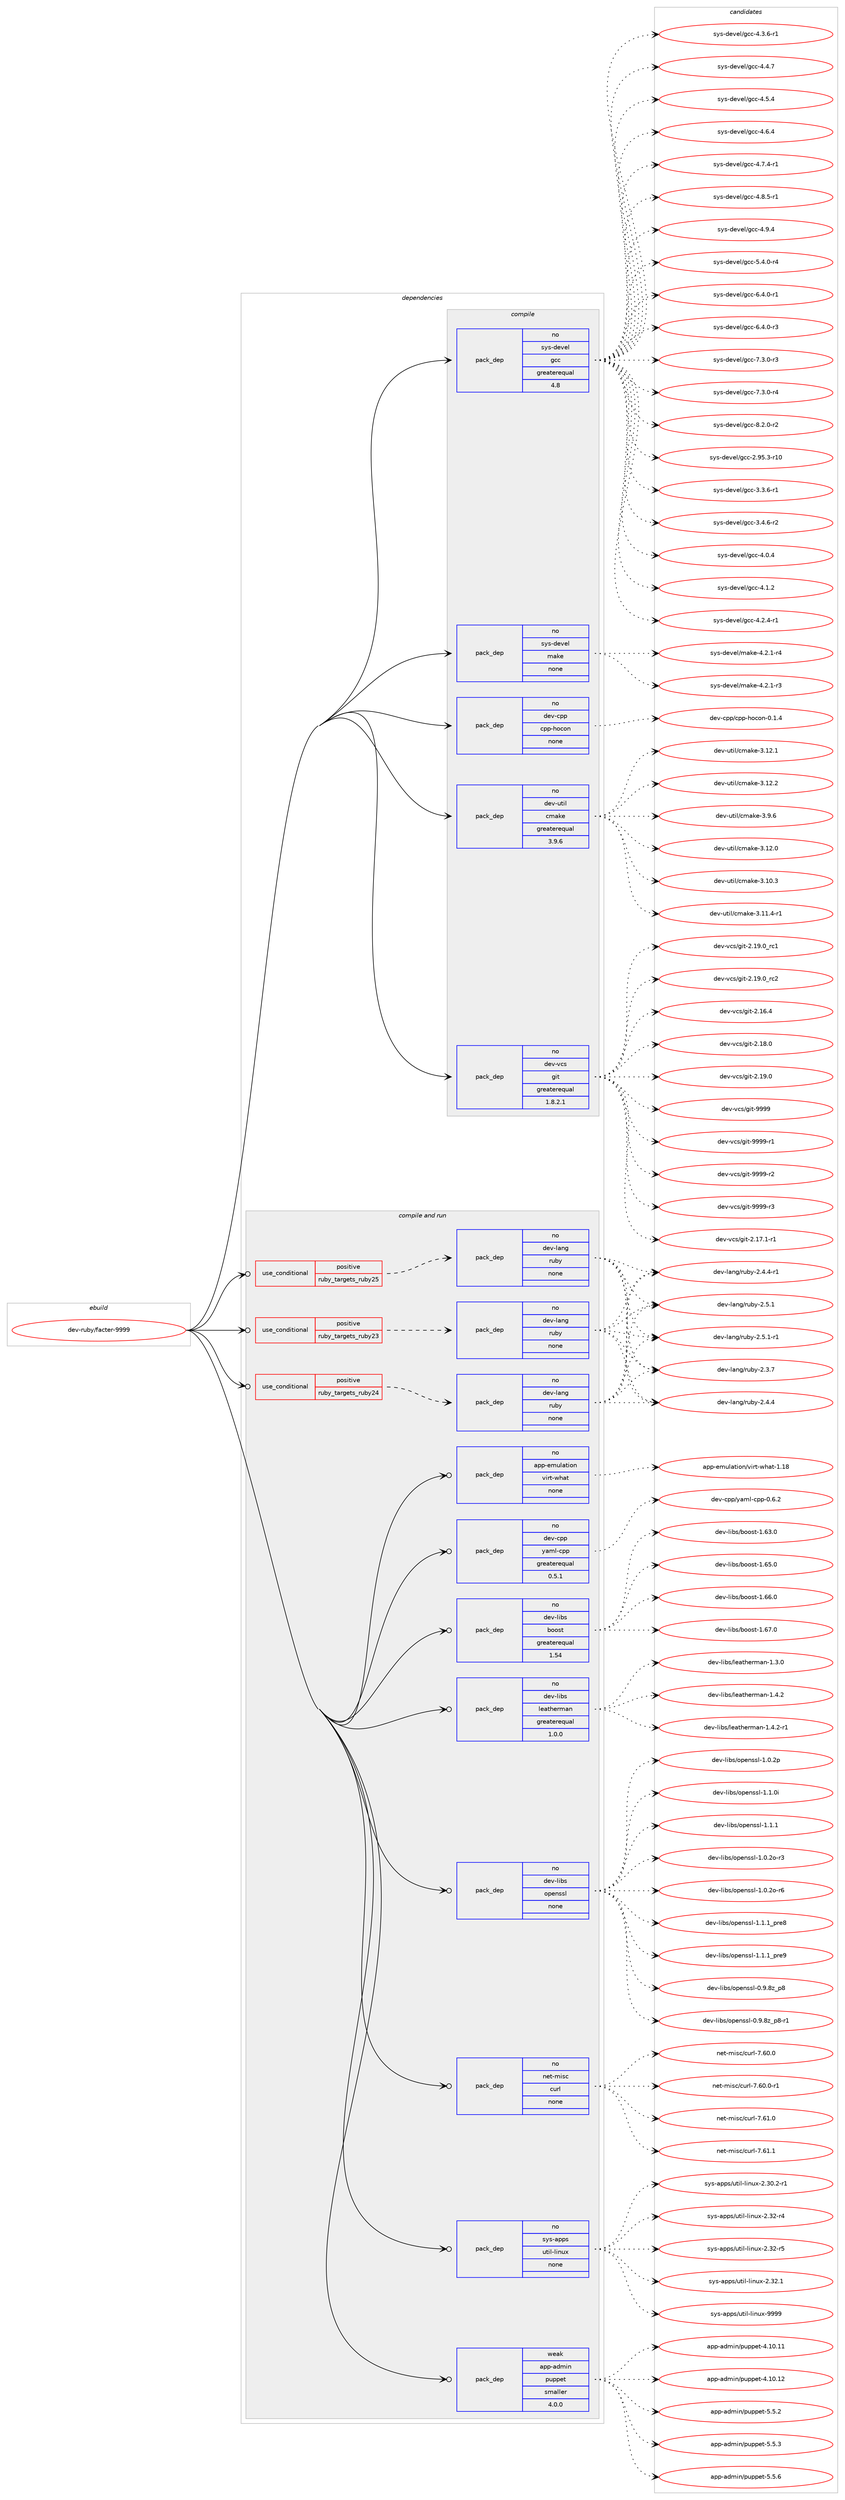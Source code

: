 digraph prolog {

# *************
# Graph options
# *************

newrank=true;
concentrate=true;
compound=true;
graph [rankdir=LR,fontname=Helvetica,fontsize=10,ranksep=1.5];#, ranksep=2.5, nodesep=0.2];
edge  [arrowhead=vee];
node  [fontname=Helvetica,fontsize=10];

# **********
# The ebuild
# **********

subgraph cluster_leftcol {
color=gray;
rank=same;
label=<<i>ebuild</i>>;
id [label="dev-ruby/facter-9999", color=red, width=4, href="../dev-ruby/facter-9999.svg"];
}

# ****************
# The dependencies
# ****************

subgraph cluster_midcol {
color=gray;
label=<<i>dependencies</i>>;
subgraph cluster_compile {
fillcolor="#eeeeee";
style=filled;
label=<<i>compile</i>>;
subgraph pack2692 {
dependency4072 [label=<<TABLE BORDER="0" CELLBORDER="1" CELLSPACING="0" CELLPADDING="4" WIDTH="220"><TR><TD ROWSPAN="6" CELLPADDING="30">pack_dep</TD></TR><TR><TD WIDTH="110">no</TD></TR><TR><TD>dev-cpp</TD></TR><TR><TD>cpp-hocon</TD></TR><TR><TD>none</TD></TR><TR><TD></TD></TR></TABLE>>, shape=none, color=blue];
}
id:e -> dependency4072:w [weight=20,style="solid",arrowhead="vee"];
subgraph pack2693 {
dependency4073 [label=<<TABLE BORDER="0" CELLBORDER="1" CELLSPACING="0" CELLPADDING="4" WIDTH="220"><TR><TD ROWSPAN="6" CELLPADDING="30">pack_dep</TD></TR><TR><TD WIDTH="110">no</TD></TR><TR><TD>dev-util</TD></TR><TR><TD>cmake</TD></TR><TR><TD>greaterequal</TD></TR><TR><TD>3.9.6</TD></TR></TABLE>>, shape=none, color=blue];
}
id:e -> dependency4073:w [weight=20,style="solid",arrowhead="vee"];
subgraph pack2694 {
dependency4074 [label=<<TABLE BORDER="0" CELLBORDER="1" CELLSPACING="0" CELLPADDING="4" WIDTH="220"><TR><TD ROWSPAN="6" CELLPADDING="30">pack_dep</TD></TR><TR><TD WIDTH="110">no</TD></TR><TR><TD>dev-vcs</TD></TR><TR><TD>git</TD></TR><TR><TD>greaterequal</TD></TR><TR><TD>1.8.2.1</TD></TR></TABLE>>, shape=none, color=blue];
}
id:e -> dependency4074:w [weight=20,style="solid",arrowhead="vee"];
subgraph pack2695 {
dependency4075 [label=<<TABLE BORDER="0" CELLBORDER="1" CELLSPACING="0" CELLPADDING="4" WIDTH="220"><TR><TD ROWSPAN="6" CELLPADDING="30">pack_dep</TD></TR><TR><TD WIDTH="110">no</TD></TR><TR><TD>sys-devel</TD></TR><TR><TD>gcc</TD></TR><TR><TD>greaterequal</TD></TR><TR><TD>4.8</TD></TR></TABLE>>, shape=none, color=blue];
}
id:e -> dependency4075:w [weight=20,style="solid",arrowhead="vee"];
subgraph pack2696 {
dependency4076 [label=<<TABLE BORDER="0" CELLBORDER="1" CELLSPACING="0" CELLPADDING="4" WIDTH="220"><TR><TD ROWSPAN="6" CELLPADDING="30">pack_dep</TD></TR><TR><TD WIDTH="110">no</TD></TR><TR><TD>sys-devel</TD></TR><TR><TD>make</TD></TR><TR><TD>none</TD></TR><TR><TD></TD></TR></TABLE>>, shape=none, color=blue];
}
id:e -> dependency4076:w [weight=20,style="solid",arrowhead="vee"];
}
subgraph cluster_compileandrun {
fillcolor="#eeeeee";
style=filled;
label=<<i>compile and run</i>>;
subgraph cond1298 {
dependency4077 [label=<<TABLE BORDER="0" CELLBORDER="1" CELLSPACING="0" CELLPADDING="4"><TR><TD ROWSPAN="3" CELLPADDING="10">use_conditional</TD></TR><TR><TD>positive</TD></TR><TR><TD>ruby_targets_ruby23</TD></TR></TABLE>>, shape=none, color=red];
subgraph pack2697 {
dependency4078 [label=<<TABLE BORDER="0" CELLBORDER="1" CELLSPACING="0" CELLPADDING="4" WIDTH="220"><TR><TD ROWSPAN="6" CELLPADDING="30">pack_dep</TD></TR><TR><TD WIDTH="110">no</TD></TR><TR><TD>dev-lang</TD></TR><TR><TD>ruby</TD></TR><TR><TD>none</TD></TR><TR><TD></TD></TR></TABLE>>, shape=none, color=blue];
}
dependency4077:e -> dependency4078:w [weight=20,style="dashed",arrowhead="vee"];
}
id:e -> dependency4077:w [weight=20,style="solid",arrowhead="odotvee"];
subgraph cond1299 {
dependency4079 [label=<<TABLE BORDER="0" CELLBORDER="1" CELLSPACING="0" CELLPADDING="4"><TR><TD ROWSPAN="3" CELLPADDING="10">use_conditional</TD></TR><TR><TD>positive</TD></TR><TR><TD>ruby_targets_ruby24</TD></TR></TABLE>>, shape=none, color=red];
subgraph pack2698 {
dependency4080 [label=<<TABLE BORDER="0" CELLBORDER="1" CELLSPACING="0" CELLPADDING="4" WIDTH="220"><TR><TD ROWSPAN="6" CELLPADDING="30">pack_dep</TD></TR><TR><TD WIDTH="110">no</TD></TR><TR><TD>dev-lang</TD></TR><TR><TD>ruby</TD></TR><TR><TD>none</TD></TR><TR><TD></TD></TR></TABLE>>, shape=none, color=blue];
}
dependency4079:e -> dependency4080:w [weight=20,style="dashed",arrowhead="vee"];
}
id:e -> dependency4079:w [weight=20,style="solid",arrowhead="odotvee"];
subgraph cond1300 {
dependency4081 [label=<<TABLE BORDER="0" CELLBORDER="1" CELLSPACING="0" CELLPADDING="4"><TR><TD ROWSPAN="3" CELLPADDING="10">use_conditional</TD></TR><TR><TD>positive</TD></TR><TR><TD>ruby_targets_ruby25</TD></TR></TABLE>>, shape=none, color=red];
subgraph pack2699 {
dependency4082 [label=<<TABLE BORDER="0" CELLBORDER="1" CELLSPACING="0" CELLPADDING="4" WIDTH="220"><TR><TD ROWSPAN="6" CELLPADDING="30">pack_dep</TD></TR><TR><TD WIDTH="110">no</TD></TR><TR><TD>dev-lang</TD></TR><TR><TD>ruby</TD></TR><TR><TD>none</TD></TR><TR><TD></TD></TR></TABLE>>, shape=none, color=blue];
}
dependency4081:e -> dependency4082:w [weight=20,style="dashed",arrowhead="vee"];
}
id:e -> dependency4081:w [weight=20,style="solid",arrowhead="odotvee"];
subgraph pack2700 {
dependency4083 [label=<<TABLE BORDER="0" CELLBORDER="1" CELLSPACING="0" CELLPADDING="4" WIDTH="220"><TR><TD ROWSPAN="6" CELLPADDING="30">pack_dep</TD></TR><TR><TD WIDTH="110">no</TD></TR><TR><TD>app-emulation</TD></TR><TR><TD>virt-what</TD></TR><TR><TD>none</TD></TR><TR><TD></TD></TR></TABLE>>, shape=none, color=blue];
}
id:e -> dependency4083:w [weight=20,style="solid",arrowhead="odotvee"];
subgraph pack2701 {
dependency4084 [label=<<TABLE BORDER="0" CELLBORDER="1" CELLSPACING="0" CELLPADDING="4" WIDTH="220"><TR><TD ROWSPAN="6" CELLPADDING="30">pack_dep</TD></TR><TR><TD WIDTH="110">no</TD></TR><TR><TD>dev-cpp</TD></TR><TR><TD>yaml-cpp</TD></TR><TR><TD>greaterequal</TD></TR><TR><TD>0.5.1</TD></TR></TABLE>>, shape=none, color=blue];
}
id:e -> dependency4084:w [weight=20,style="solid",arrowhead="odotvee"];
subgraph pack2702 {
dependency4085 [label=<<TABLE BORDER="0" CELLBORDER="1" CELLSPACING="0" CELLPADDING="4" WIDTH="220"><TR><TD ROWSPAN="6" CELLPADDING="30">pack_dep</TD></TR><TR><TD WIDTH="110">no</TD></TR><TR><TD>dev-libs</TD></TR><TR><TD>boost</TD></TR><TR><TD>greaterequal</TD></TR><TR><TD>1.54</TD></TR></TABLE>>, shape=none, color=blue];
}
id:e -> dependency4085:w [weight=20,style="solid",arrowhead="odotvee"];
subgraph pack2703 {
dependency4086 [label=<<TABLE BORDER="0" CELLBORDER="1" CELLSPACING="0" CELLPADDING="4" WIDTH="220"><TR><TD ROWSPAN="6" CELLPADDING="30">pack_dep</TD></TR><TR><TD WIDTH="110">no</TD></TR><TR><TD>dev-libs</TD></TR><TR><TD>leatherman</TD></TR><TR><TD>greaterequal</TD></TR><TR><TD>1.0.0</TD></TR></TABLE>>, shape=none, color=blue];
}
id:e -> dependency4086:w [weight=20,style="solid",arrowhead="odotvee"];
subgraph pack2704 {
dependency4087 [label=<<TABLE BORDER="0" CELLBORDER="1" CELLSPACING="0" CELLPADDING="4" WIDTH="220"><TR><TD ROWSPAN="6" CELLPADDING="30">pack_dep</TD></TR><TR><TD WIDTH="110">no</TD></TR><TR><TD>dev-libs</TD></TR><TR><TD>openssl</TD></TR><TR><TD>none</TD></TR><TR><TD></TD></TR></TABLE>>, shape=none, color=blue];
}
id:e -> dependency4087:w [weight=20,style="solid",arrowhead="odotvee"];
subgraph pack2705 {
dependency4088 [label=<<TABLE BORDER="0" CELLBORDER="1" CELLSPACING="0" CELLPADDING="4" WIDTH="220"><TR><TD ROWSPAN="6" CELLPADDING="30">pack_dep</TD></TR><TR><TD WIDTH="110">no</TD></TR><TR><TD>net-misc</TD></TR><TR><TD>curl</TD></TR><TR><TD>none</TD></TR><TR><TD></TD></TR></TABLE>>, shape=none, color=blue];
}
id:e -> dependency4088:w [weight=20,style="solid",arrowhead="odotvee"];
subgraph pack2706 {
dependency4089 [label=<<TABLE BORDER="0" CELLBORDER="1" CELLSPACING="0" CELLPADDING="4" WIDTH="220"><TR><TD ROWSPAN="6" CELLPADDING="30">pack_dep</TD></TR><TR><TD WIDTH="110">no</TD></TR><TR><TD>sys-apps</TD></TR><TR><TD>util-linux</TD></TR><TR><TD>none</TD></TR><TR><TD></TD></TR></TABLE>>, shape=none, color=blue];
}
id:e -> dependency4089:w [weight=20,style="solid",arrowhead="odotvee"];
subgraph pack2707 {
dependency4090 [label=<<TABLE BORDER="0" CELLBORDER="1" CELLSPACING="0" CELLPADDING="4" WIDTH="220"><TR><TD ROWSPAN="6" CELLPADDING="30">pack_dep</TD></TR><TR><TD WIDTH="110">weak</TD></TR><TR><TD>app-admin</TD></TR><TR><TD>puppet</TD></TR><TR><TD>smaller</TD></TR><TR><TD>4.0.0</TD></TR></TABLE>>, shape=none, color=blue];
}
id:e -> dependency4090:w [weight=20,style="solid",arrowhead="odotvee"];
}
subgraph cluster_run {
fillcolor="#eeeeee";
style=filled;
label=<<i>run</i>>;
}
}

# **************
# The candidates
# **************

subgraph cluster_choices {
rank=same;
color=gray;
label=<<i>candidates</i>>;

subgraph choice2692 {
color=black;
nodesep=1;
choice100101118459911211247991121124510411199111110454846494652 [label="dev-cpp/cpp-hocon-0.1.4", color=red, width=4,href="../dev-cpp/cpp-hocon-0.1.4.svg"];
dependency4072:e -> choice100101118459911211247991121124510411199111110454846494652:w [style=dotted,weight="100"];
}
subgraph choice2693 {
color=black;
nodesep=1;
choice1001011184511711610510847991099710710145514649504648 [label="dev-util/cmake-3.12.0", color=red, width=4,href="../dev-util/cmake-3.12.0.svg"];
choice1001011184511711610510847991099710710145514649484651 [label="dev-util/cmake-3.10.3", color=red, width=4,href="../dev-util/cmake-3.10.3.svg"];
choice10010111845117116105108479910997107101455146494946524511449 [label="dev-util/cmake-3.11.4-r1", color=red, width=4,href="../dev-util/cmake-3.11.4-r1.svg"];
choice1001011184511711610510847991099710710145514649504649 [label="dev-util/cmake-3.12.1", color=red, width=4,href="../dev-util/cmake-3.12.1.svg"];
choice1001011184511711610510847991099710710145514649504650 [label="dev-util/cmake-3.12.2", color=red, width=4,href="../dev-util/cmake-3.12.2.svg"];
choice10010111845117116105108479910997107101455146574654 [label="dev-util/cmake-3.9.6", color=red, width=4,href="../dev-util/cmake-3.9.6.svg"];
dependency4073:e -> choice1001011184511711610510847991099710710145514649504648:w [style=dotted,weight="100"];
dependency4073:e -> choice1001011184511711610510847991099710710145514649484651:w [style=dotted,weight="100"];
dependency4073:e -> choice10010111845117116105108479910997107101455146494946524511449:w [style=dotted,weight="100"];
dependency4073:e -> choice1001011184511711610510847991099710710145514649504649:w [style=dotted,weight="100"];
dependency4073:e -> choice1001011184511711610510847991099710710145514649504650:w [style=dotted,weight="100"];
dependency4073:e -> choice10010111845117116105108479910997107101455146574654:w [style=dotted,weight="100"];
}
subgraph choice2694 {
color=black;
nodesep=1;
choice100101118451189911547103105116455046495546494511449 [label="dev-vcs/git-2.17.1-r1", color=red, width=4,href="../dev-vcs/git-2.17.1-r1.svg"];
choice10010111845118991154710310511645504649574648951149949 [label="dev-vcs/git-2.19.0_rc1", color=red, width=4,href="../dev-vcs/git-2.19.0_rc1.svg"];
choice10010111845118991154710310511645504649574648951149950 [label="dev-vcs/git-2.19.0_rc2", color=red, width=4,href="../dev-vcs/git-2.19.0_rc2.svg"];
choice10010111845118991154710310511645504649544652 [label="dev-vcs/git-2.16.4", color=red, width=4,href="../dev-vcs/git-2.16.4.svg"];
choice10010111845118991154710310511645504649564648 [label="dev-vcs/git-2.18.0", color=red, width=4,href="../dev-vcs/git-2.18.0.svg"];
choice10010111845118991154710310511645504649574648 [label="dev-vcs/git-2.19.0", color=red, width=4,href="../dev-vcs/git-2.19.0.svg"];
choice1001011184511899115471031051164557575757 [label="dev-vcs/git-9999", color=red, width=4,href="../dev-vcs/git-9999.svg"];
choice10010111845118991154710310511645575757574511449 [label="dev-vcs/git-9999-r1", color=red, width=4,href="../dev-vcs/git-9999-r1.svg"];
choice10010111845118991154710310511645575757574511450 [label="dev-vcs/git-9999-r2", color=red, width=4,href="../dev-vcs/git-9999-r2.svg"];
choice10010111845118991154710310511645575757574511451 [label="dev-vcs/git-9999-r3", color=red, width=4,href="../dev-vcs/git-9999-r3.svg"];
dependency4074:e -> choice100101118451189911547103105116455046495546494511449:w [style=dotted,weight="100"];
dependency4074:e -> choice10010111845118991154710310511645504649574648951149949:w [style=dotted,weight="100"];
dependency4074:e -> choice10010111845118991154710310511645504649574648951149950:w [style=dotted,weight="100"];
dependency4074:e -> choice10010111845118991154710310511645504649544652:w [style=dotted,weight="100"];
dependency4074:e -> choice10010111845118991154710310511645504649564648:w [style=dotted,weight="100"];
dependency4074:e -> choice10010111845118991154710310511645504649574648:w [style=dotted,weight="100"];
dependency4074:e -> choice1001011184511899115471031051164557575757:w [style=dotted,weight="100"];
dependency4074:e -> choice10010111845118991154710310511645575757574511449:w [style=dotted,weight="100"];
dependency4074:e -> choice10010111845118991154710310511645575757574511450:w [style=dotted,weight="100"];
dependency4074:e -> choice10010111845118991154710310511645575757574511451:w [style=dotted,weight="100"];
}
subgraph choice2695 {
color=black;
nodesep=1;
choice1151211154510010111810110847103999945504657534651451144948 [label="sys-devel/gcc-2.95.3-r10", color=red, width=4,href="../sys-devel/gcc-2.95.3-r10.svg"];
choice115121115451001011181011084710399994551465146544511449 [label="sys-devel/gcc-3.3.6-r1", color=red, width=4,href="../sys-devel/gcc-3.3.6-r1.svg"];
choice115121115451001011181011084710399994551465246544511450 [label="sys-devel/gcc-3.4.6-r2", color=red, width=4,href="../sys-devel/gcc-3.4.6-r2.svg"];
choice11512111545100101118101108471039999455246484652 [label="sys-devel/gcc-4.0.4", color=red, width=4,href="../sys-devel/gcc-4.0.4.svg"];
choice11512111545100101118101108471039999455246494650 [label="sys-devel/gcc-4.1.2", color=red, width=4,href="../sys-devel/gcc-4.1.2.svg"];
choice115121115451001011181011084710399994552465046524511449 [label="sys-devel/gcc-4.2.4-r1", color=red, width=4,href="../sys-devel/gcc-4.2.4-r1.svg"];
choice115121115451001011181011084710399994552465146544511449 [label="sys-devel/gcc-4.3.6-r1", color=red, width=4,href="../sys-devel/gcc-4.3.6-r1.svg"];
choice11512111545100101118101108471039999455246524655 [label="sys-devel/gcc-4.4.7", color=red, width=4,href="../sys-devel/gcc-4.4.7.svg"];
choice11512111545100101118101108471039999455246534652 [label="sys-devel/gcc-4.5.4", color=red, width=4,href="../sys-devel/gcc-4.5.4.svg"];
choice11512111545100101118101108471039999455246544652 [label="sys-devel/gcc-4.6.4", color=red, width=4,href="../sys-devel/gcc-4.6.4.svg"];
choice115121115451001011181011084710399994552465546524511449 [label="sys-devel/gcc-4.7.4-r1", color=red, width=4,href="../sys-devel/gcc-4.7.4-r1.svg"];
choice115121115451001011181011084710399994552465646534511449 [label="sys-devel/gcc-4.8.5-r1", color=red, width=4,href="../sys-devel/gcc-4.8.5-r1.svg"];
choice11512111545100101118101108471039999455246574652 [label="sys-devel/gcc-4.9.4", color=red, width=4,href="../sys-devel/gcc-4.9.4.svg"];
choice115121115451001011181011084710399994553465246484511452 [label="sys-devel/gcc-5.4.0-r4", color=red, width=4,href="../sys-devel/gcc-5.4.0-r4.svg"];
choice115121115451001011181011084710399994554465246484511449 [label="sys-devel/gcc-6.4.0-r1", color=red, width=4,href="../sys-devel/gcc-6.4.0-r1.svg"];
choice115121115451001011181011084710399994554465246484511451 [label="sys-devel/gcc-6.4.0-r3", color=red, width=4,href="../sys-devel/gcc-6.4.0-r3.svg"];
choice115121115451001011181011084710399994555465146484511451 [label="sys-devel/gcc-7.3.0-r3", color=red, width=4,href="../sys-devel/gcc-7.3.0-r3.svg"];
choice115121115451001011181011084710399994555465146484511452 [label="sys-devel/gcc-7.3.0-r4", color=red, width=4,href="../sys-devel/gcc-7.3.0-r4.svg"];
choice115121115451001011181011084710399994556465046484511450 [label="sys-devel/gcc-8.2.0-r2", color=red, width=4,href="../sys-devel/gcc-8.2.0-r2.svg"];
dependency4075:e -> choice1151211154510010111810110847103999945504657534651451144948:w [style=dotted,weight="100"];
dependency4075:e -> choice115121115451001011181011084710399994551465146544511449:w [style=dotted,weight="100"];
dependency4075:e -> choice115121115451001011181011084710399994551465246544511450:w [style=dotted,weight="100"];
dependency4075:e -> choice11512111545100101118101108471039999455246484652:w [style=dotted,weight="100"];
dependency4075:e -> choice11512111545100101118101108471039999455246494650:w [style=dotted,weight="100"];
dependency4075:e -> choice115121115451001011181011084710399994552465046524511449:w [style=dotted,weight="100"];
dependency4075:e -> choice115121115451001011181011084710399994552465146544511449:w [style=dotted,weight="100"];
dependency4075:e -> choice11512111545100101118101108471039999455246524655:w [style=dotted,weight="100"];
dependency4075:e -> choice11512111545100101118101108471039999455246534652:w [style=dotted,weight="100"];
dependency4075:e -> choice11512111545100101118101108471039999455246544652:w [style=dotted,weight="100"];
dependency4075:e -> choice115121115451001011181011084710399994552465546524511449:w [style=dotted,weight="100"];
dependency4075:e -> choice115121115451001011181011084710399994552465646534511449:w [style=dotted,weight="100"];
dependency4075:e -> choice11512111545100101118101108471039999455246574652:w [style=dotted,weight="100"];
dependency4075:e -> choice115121115451001011181011084710399994553465246484511452:w [style=dotted,weight="100"];
dependency4075:e -> choice115121115451001011181011084710399994554465246484511449:w [style=dotted,weight="100"];
dependency4075:e -> choice115121115451001011181011084710399994554465246484511451:w [style=dotted,weight="100"];
dependency4075:e -> choice115121115451001011181011084710399994555465146484511451:w [style=dotted,weight="100"];
dependency4075:e -> choice115121115451001011181011084710399994555465146484511452:w [style=dotted,weight="100"];
dependency4075:e -> choice115121115451001011181011084710399994556465046484511450:w [style=dotted,weight="100"];
}
subgraph choice2696 {
color=black;
nodesep=1;
choice1151211154510010111810110847109971071014552465046494511451 [label="sys-devel/make-4.2.1-r3", color=red, width=4,href="../sys-devel/make-4.2.1-r3.svg"];
choice1151211154510010111810110847109971071014552465046494511452 [label="sys-devel/make-4.2.1-r4", color=red, width=4,href="../sys-devel/make-4.2.1-r4.svg"];
dependency4076:e -> choice1151211154510010111810110847109971071014552465046494511451:w [style=dotted,weight="100"];
dependency4076:e -> choice1151211154510010111810110847109971071014552465046494511452:w [style=dotted,weight="100"];
}
subgraph choice2697 {
color=black;
nodesep=1;
choice10010111845108971101034711411798121455046514655 [label="dev-lang/ruby-2.3.7", color=red, width=4,href="../dev-lang/ruby-2.3.7.svg"];
choice10010111845108971101034711411798121455046524652 [label="dev-lang/ruby-2.4.4", color=red, width=4,href="../dev-lang/ruby-2.4.4.svg"];
choice100101118451089711010347114117981214550465246524511449 [label="dev-lang/ruby-2.4.4-r1", color=red, width=4,href="../dev-lang/ruby-2.4.4-r1.svg"];
choice10010111845108971101034711411798121455046534649 [label="dev-lang/ruby-2.5.1", color=red, width=4,href="../dev-lang/ruby-2.5.1.svg"];
choice100101118451089711010347114117981214550465346494511449 [label="dev-lang/ruby-2.5.1-r1", color=red, width=4,href="../dev-lang/ruby-2.5.1-r1.svg"];
dependency4078:e -> choice10010111845108971101034711411798121455046514655:w [style=dotted,weight="100"];
dependency4078:e -> choice10010111845108971101034711411798121455046524652:w [style=dotted,weight="100"];
dependency4078:e -> choice100101118451089711010347114117981214550465246524511449:w [style=dotted,weight="100"];
dependency4078:e -> choice10010111845108971101034711411798121455046534649:w [style=dotted,weight="100"];
dependency4078:e -> choice100101118451089711010347114117981214550465346494511449:w [style=dotted,weight="100"];
}
subgraph choice2698 {
color=black;
nodesep=1;
choice10010111845108971101034711411798121455046514655 [label="dev-lang/ruby-2.3.7", color=red, width=4,href="../dev-lang/ruby-2.3.7.svg"];
choice10010111845108971101034711411798121455046524652 [label="dev-lang/ruby-2.4.4", color=red, width=4,href="../dev-lang/ruby-2.4.4.svg"];
choice100101118451089711010347114117981214550465246524511449 [label="dev-lang/ruby-2.4.4-r1", color=red, width=4,href="../dev-lang/ruby-2.4.4-r1.svg"];
choice10010111845108971101034711411798121455046534649 [label="dev-lang/ruby-2.5.1", color=red, width=4,href="../dev-lang/ruby-2.5.1.svg"];
choice100101118451089711010347114117981214550465346494511449 [label="dev-lang/ruby-2.5.1-r1", color=red, width=4,href="../dev-lang/ruby-2.5.1-r1.svg"];
dependency4080:e -> choice10010111845108971101034711411798121455046514655:w [style=dotted,weight="100"];
dependency4080:e -> choice10010111845108971101034711411798121455046524652:w [style=dotted,weight="100"];
dependency4080:e -> choice100101118451089711010347114117981214550465246524511449:w [style=dotted,weight="100"];
dependency4080:e -> choice10010111845108971101034711411798121455046534649:w [style=dotted,weight="100"];
dependency4080:e -> choice100101118451089711010347114117981214550465346494511449:w [style=dotted,weight="100"];
}
subgraph choice2699 {
color=black;
nodesep=1;
choice10010111845108971101034711411798121455046514655 [label="dev-lang/ruby-2.3.7", color=red, width=4,href="../dev-lang/ruby-2.3.7.svg"];
choice10010111845108971101034711411798121455046524652 [label="dev-lang/ruby-2.4.4", color=red, width=4,href="../dev-lang/ruby-2.4.4.svg"];
choice100101118451089711010347114117981214550465246524511449 [label="dev-lang/ruby-2.4.4-r1", color=red, width=4,href="../dev-lang/ruby-2.4.4-r1.svg"];
choice10010111845108971101034711411798121455046534649 [label="dev-lang/ruby-2.5.1", color=red, width=4,href="../dev-lang/ruby-2.5.1.svg"];
choice100101118451089711010347114117981214550465346494511449 [label="dev-lang/ruby-2.5.1-r1", color=red, width=4,href="../dev-lang/ruby-2.5.1-r1.svg"];
dependency4082:e -> choice10010111845108971101034711411798121455046514655:w [style=dotted,weight="100"];
dependency4082:e -> choice10010111845108971101034711411798121455046524652:w [style=dotted,weight="100"];
dependency4082:e -> choice100101118451089711010347114117981214550465246524511449:w [style=dotted,weight="100"];
dependency4082:e -> choice10010111845108971101034711411798121455046534649:w [style=dotted,weight="100"];
dependency4082:e -> choice100101118451089711010347114117981214550465346494511449:w [style=dotted,weight="100"];
}
subgraph choice2700 {
color=black;
nodesep=1;
choice9711211245101109117108971161051111104711810511411645119104971164549464956 [label="app-emulation/virt-what-1.18", color=red, width=4,href="../app-emulation/virt-what-1.18.svg"];
dependency4083:e -> choice9711211245101109117108971161051111104711810511411645119104971164549464956:w [style=dotted,weight="100"];
}
subgraph choice2701 {
color=black;
nodesep=1;
choice100101118459911211247121971091084599112112454846544650 [label="dev-cpp/yaml-cpp-0.6.2", color=red, width=4,href="../dev-cpp/yaml-cpp-0.6.2.svg"];
dependency4084:e -> choice100101118459911211247121971091084599112112454846544650:w [style=dotted,weight="100"];
}
subgraph choice2702 {
color=black;
nodesep=1;
choice1001011184510810598115479811111111511645494654514648 [label="dev-libs/boost-1.63.0", color=red, width=4,href="../dev-libs/boost-1.63.0.svg"];
choice1001011184510810598115479811111111511645494654534648 [label="dev-libs/boost-1.65.0", color=red, width=4,href="../dev-libs/boost-1.65.0.svg"];
choice1001011184510810598115479811111111511645494654544648 [label="dev-libs/boost-1.66.0", color=red, width=4,href="../dev-libs/boost-1.66.0.svg"];
choice1001011184510810598115479811111111511645494654554648 [label="dev-libs/boost-1.67.0", color=red, width=4,href="../dev-libs/boost-1.67.0.svg"];
dependency4085:e -> choice1001011184510810598115479811111111511645494654514648:w [style=dotted,weight="100"];
dependency4085:e -> choice1001011184510810598115479811111111511645494654534648:w [style=dotted,weight="100"];
dependency4085:e -> choice1001011184510810598115479811111111511645494654544648:w [style=dotted,weight="100"];
dependency4085:e -> choice1001011184510810598115479811111111511645494654554648:w [style=dotted,weight="100"];
}
subgraph choice2703 {
color=black;
nodesep=1;
choice1001011184510810598115471081019711610410111410997110454946514648 [label="dev-libs/leatherman-1.3.0", color=red, width=4,href="../dev-libs/leatherman-1.3.0.svg"];
choice1001011184510810598115471081019711610410111410997110454946524650 [label="dev-libs/leatherman-1.4.2", color=red, width=4,href="../dev-libs/leatherman-1.4.2.svg"];
choice10010111845108105981154710810197116104101114109971104549465246504511449 [label="dev-libs/leatherman-1.4.2-r1", color=red, width=4,href="../dev-libs/leatherman-1.4.2-r1.svg"];
dependency4086:e -> choice1001011184510810598115471081019711610410111410997110454946514648:w [style=dotted,weight="100"];
dependency4086:e -> choice1001011184510810598115471081019711610410111410997110454946524650:w [style=dotted,weight="100"];
dependency4086:e -> choice10010111845108105981154710810197116104101114109971104549465246504511449:w [style=dotted,weight="100"];
}
subgraph choice2704 {
color=black;
nodesep=1;
choice1001011184510810598115471111121011101151151084549464846501114511451 [label="dev-libs/openssl-1.0.2o-r3", color=red, width=4,href="../dev-libs/openssl-1.0.2o-r3.svg"];
choice1001011184510810598115471111121011101151151084549464846501114511454 [label="dev-libs/openssl-1.0.2o-r6", color=red, width=4,href="../dev-libs/openssl-1.0.2o-r6.svg"];
choice1001011184510810598115471111121011101151151084549464946499511211410156 [label="dev-libs/openssl-1.1.1_pre8", color=red, width=4,href="../dev-libs/openssl-1.1.1_pre8.svg"];
choice1001011184510810598115471111121011101151151084549464946499511211410157 [label="dev-libs/openssl-1.1.1_pre9", color=red, width=4,href="../dev-libs/openssl-1.1.1_pre9.svg"];
choice1001011184510810598115471111121011101151151084548465746561229511256 [label="dev-libs/openssl-0.9.8z_p8", color=red, width=4,href="../dev-libs/openssl-0.9.8z_p8.svg"];
choice10010111845108105981154711111210111011511510845484657465612295112564511449 [label="dev-libs/openssl-0.9.8z_p8-r1", color=red, width=4,href="../dev-libs/openssl-0.9.8z_p8-r1.svg"];
choice100101118451081059811547111112101110115115108454946484650112 [label="dev-libs/openssl-1.0.2p", color=red, width=4,href="../dev-libs/openssl-1.0.2p.svg"];
choice100101118451081059811547111112101110115115108454946494648105 [label="dev-libs/openssl-1.1.0i", color=red, width=4,href="../dev-libs/openssl-1.1.0i.svg"];
choice100101118451081059811547111112101110115115108454946494649 [label="dev-libs/openssl-1.1.1", color=red, width=4,href="../dev-libs/openssl-1.1.1.svg"];
dependency4087:e -> choice1001011184510810598115471111121011101151151084549464846501114511451:w [style=dotted,weight="100"];
dependency4087:e -> choice1001011184510810598115471111121011101151151084549464846501114511454:w [style=dotted,weight="100"];
dependency4087:e -> choice1001011184510810598115471111121011101151151084549464946499511211410156:w [style=dotted,weight="100"];
dependency4087:e -> choice1001011184510810598115471111121011101151151084549464946499511211410157:w [style=dotted,weight="100"];
dependency4087:e -> choice1001011184510810598115471111121011101151151084548465746561229511256:w [style=dotted,weight="100"];
dependency4087:e -> choice10010111845108105981154711111210111011511510845484657465612295112564511449:w [style=dotted,weight="100"];
dependency4087:e -> choice100101118451081059811547111112101110115115108454946484650112:w [style=dotted,weight="100"];
dependency4087:e -> choice100101118451081059811547111112101110115115108454946494648105:w [style=dotted,weight="100"];
dependency4087:e -> choice100101118451081059811547111112101110115115108454946494649:w [style=dotted,weight="100"];
}
subgraph choice2705 {
color=black;
nodesep=1;
choice1101011164510910511599479911711410845554654484648 [label="net-misc/curl-7.60.0", color=red, width=4,href="../net-misc/curl-7.60.0.svg"];
choice11010111645109105115994799117114108455546544846484511449 [label="net-misc/curl-7.60.0-r1", color=red, width=4,href="../net-misc/curl-7.60.0-r1.svg"];
choice1101011164510910511599479911711410845554654494648 [label="net-misc/curl-7.61.0", color=red, width=4,href="../net-misc/curl-7.61.0.svg"];
choice1101011164510910511599479911711410845554654494649 [label="net-misc/curl-7.61.1", color=red, width=4,href="../net-misc/curl-7.61.1.svg"];
dependency4088:e -> choice1101011164510910511599479911711410845554654484648:w [style=dotted,weight="100"];
dependency4088:e -> choice11010111645109105115994799117114108455546544846484511449:w [style=dotted,weight="100"];
dependency4088:e -> choice1101011164510910511599479911711410845554654494648:w [style=dotted,weight="100"];
dependency4088:e -> choice1101011164510910511599479911711410845554654494649:w [style=dotted,weight="100"];
}
subgraph choice2706 {
color=black;
nodesep=1;
choice11512111545971121121154711711610510845108105110117120455046514846504511449 [label="sys-apps/util-linux-2.30.2-r1", color=red, width=4,href="../sys-apps/util-linux-2.30.2-r1.svg"];
choice1151211154597112112115471171161051084510810511011712045504651504511452 [label="sys-apps/util-linux-2.32-r4", color=red, width=4,href="../sys-apps/util-linux-2.32-r4.svg"];
choice1151211154597112112115471171161051084510810511011712045504651504511453 [label="sys-apps/util-linux-2.32-r5", color=red, width=4,href="../sys-apps/util-linux-2.32-r5.svg"];
choice1151211154597112112115471171161051084510810511011712045504651504649 [label="sys-apps/util-linux-2.32.1", color=red, width=4,href="../sys-apps/util-linux-2.32.1.svg"];
choice115121115459711211211547117116105108451081051101171204557575757 [label="sys-apps/util-linux-9999", color=red, width=4,href="../sys-apps/util-linux-9999.svg"];
dependency4089:e -> choice11512111545971121121154711711610510845108105110117120455046514846504511449:w [style=dotted,weight="100"];
dependency4089:e -> choice1151211154597112112115471171161051084510810511011712045504651504511452:w [style=dotted,weight="100"];
dependency4089:e -> choice1151211154597112112115471171161051084510810511011712045504651504511453:w [style=dotted,weight="100"];
dependency4089:e -> choice1151211154597112112115471171161051084510810511011712045504651504649:w [style=dotted,weight="100"];
dependency4089:e -> choice115121115459711211211547117116105108451081051101171204557575757:w [style=dotted,weight="100"];
}
subgraph choice2707 {
color=black;
nodesep=1;
choice971121124597100109105110471121171121121011164552464948464949 [label="app-admin/puppet-4.10.11", color=red, width=4,href="../app-admin/puppet-4.10.11.svg"];
choice971121124597100109105110471121171121121011164552464948464950 [label="app-admin/puppet-4.10.12", color=red, width=4,href="../app-admin/puppet-4.10.12.svg"];
choice97112112459710010910511047112117112112101116455346534650 [label="app-admin/puppet-5.5.2", color=red, width=4,href="../app-admin/puppet-5.5.2.svg"];
choice97112112459710010910511047112117112112101116455346534651 [label="app-admin/puppet-5.5.3", color=red, width=4,href="../app-admin/puppet-5.5.3.svg"];
choice97112112459710010910511047112117112112101116455346534654 [label="app-admin/puppet-5.5.6", color=red, width=4,href="../app-admin/puppet-5.5.6.svg"];
dependency4090:e -> choice971121124597100109105110471121171121121011164552464948464949:w [style=dotted,weight="100"];
dependency4090:e -> choice971121124597100109105110471121171121121011164552464948464950:w [style=dotted,weight="100"];
dependency4090:e -> choice97112112459710010910511047112117112112101116455346534650:w [style=dotted,weight="100"];
dependency4090:e -> choice97112112459710010910511047112117112112101116455346534651:w [style=dotted,weight="100"];
dependency4090:e -> choice97112112459710010910511047112117112112101116455346534654:w [style=dotted,weight="100"];
}
}

}
